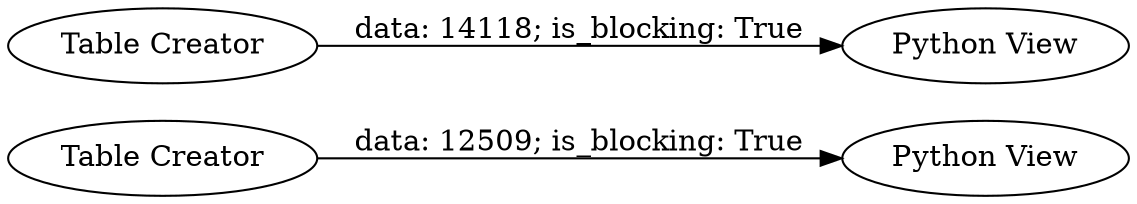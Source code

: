 digraph {
	"-5388500390129700439_8" [label="Python View"]
	"-5388500390129700439_4" [label="Table Creator"]
	"-5388500390129700439_1" [label="Table Creator"]
	"-5388500390129700439_7" [label="Python View"]
	"-5388500390129700439_1" -> "-5388500390129700439_7" [label="data: 14118; is_blocking: True"]
	"-5388500390129700439_4" -> "-5388500390129700439_8" [label="data: 12509; is_blocking: True"]
	rankdir=LR
}
